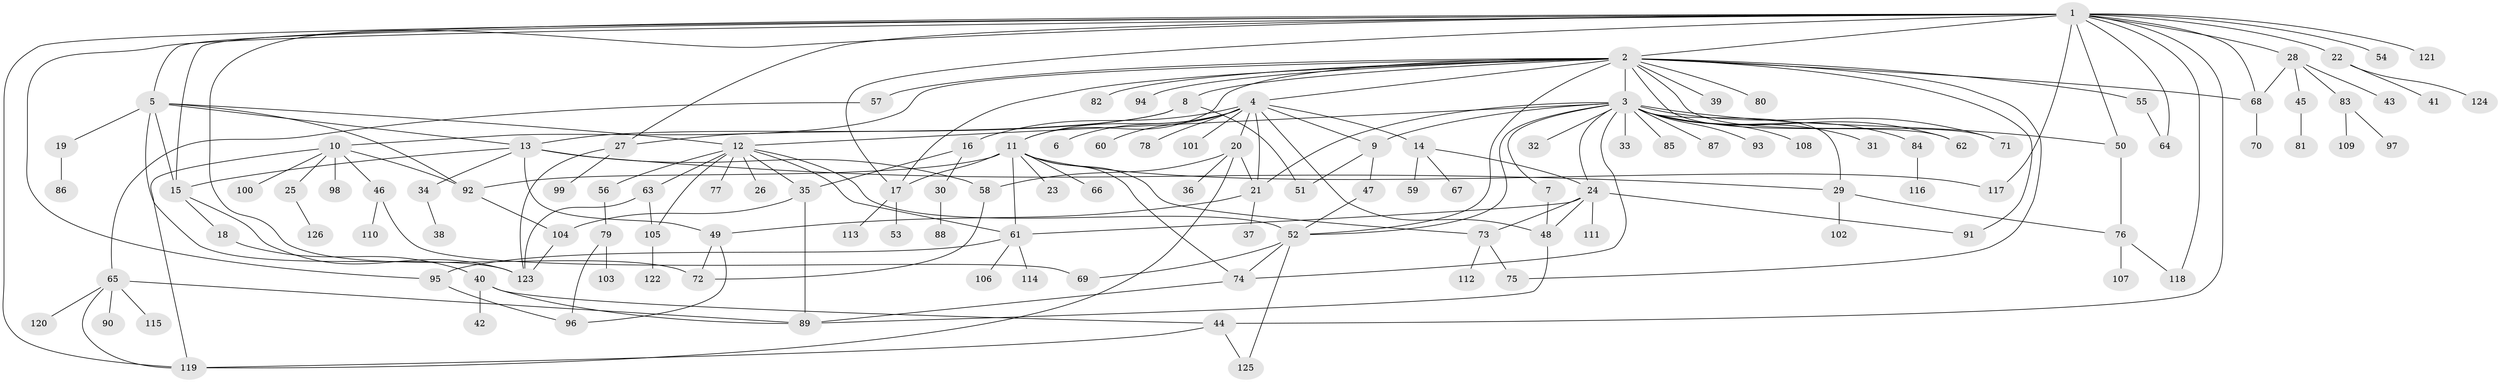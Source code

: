 // coarse degree distribution, {13: 0.013333333333333334, 1: 0.68, 5: 0.04, 2: 0.13333333333333333, 6: 0.013333333333333334, 4: 0.02666666666666667, 18: 0.013333333333333334, 34: 0.013333333333333334, 3: 0.04, 8: 0.013333333333333334, 12: 0.013333333333333334}
// Generated by graph-tools (version 1.1) at 2025/50/03/04/25 21:50:45]
// undirected, 126 vertices, 187 edges
graph export_dot {
graph [start="1"]
  node [color=gray90,style=filled];
  1;
  2;
  3;
  4;
  5;
  6;
  7;
  8;
  9;
  10;
  11;
  12;
  13;
  14;
  15;
  16;
  17;
  18;
  19;
  20;
  21;
  22;
  23;
  24;
  25;
  26;
  27;
  28;
  29;
  30;
  31;
  32;
  33;
  34;
  35;
  36;
  37;
  38;
  39;
  40;
  41;
  42;
  43;
  44;
  45;
  46;
  47;
  48;
  49;
  50;
  51;
  52;
  53;
  54;
  55;
  56;
  57;
  58;
  59;
  60;
  61;
  62;
  63;
  64;
  65;
  66;
  67;
  68;
  69;
  70;
  71;
  72;
  73;
  74;
  75;
  76;
  77;
  78;
  79;
  80;
  81;
  82;
  83;
  84;
  85;
  86;
  87;
  88;
  89;
  90;
  91;
  92;
  93;
  94;
  95;
  96;
  97;
  98;
  99;
  100;
  101;
  102;
  103;
  104;
  105;
  106;
  107;
  108;
  109;
  110;
  111;
  112;
  113;
  114;
  115;
  116;
  117;
  118;
  119;
  120;
  121;
  122;
  123;
  124;
  125;
  126;
  1 -- 2;
  1 -- 5;
  1 -- 15;
  1 -- 17;
  1 -- 22;
  1 -- 27;
  1 -- 28;
  1 -- 44;
  1 -- 50;
  1 -- 54;
  1 -- 64;
  1 -- 68;
  1 -- 72;
  1 -- 95;
  1 -- 117;
  1 -- 118;
  1 -- 119;
  1 -- 121;
  2 -- 3;
  2 -- 4;
  2 -- 8;
  2 -- 10;
  2 -- 11;
  2 -- 17;
  2 -- 39;
  2 -- 52;
  2 -- 55;
  2 -- 57;
  2 -- 62;
  2 -- 68;
  2 -- 71;
  2 -- 75;
  2 -- 80;
  2 -- 82;
  2 -- 91;
  2 -- 94;
  3 -- 7;
  3 -- 9;
  3 -- 12;
  3 -- 21;
  3 -- 24;
  3 -- 29;
  3 -- 31;
  3 -- 32;
  3 -- 33;
  3 -- 50;
  3 -- 52;
  3 -- 62;
  3 -- 71;
  3 -- 74;
  3 -- 84;
  3 -- 85;
  3 -- 87;
  3 -- 93;
  3 -- 108;
  4 -- 6;
  4 -- 9;
  4 -- 11;
  4 -- 14;
  4 -- 16;
  4 -- 20;
  4 -- 21;
  4 -- 48;
  4 -- 60;
  4 -- 78;
  4 -- 101;
  5 -- 12;
  5 -- 13;
  5 -- 15;
  5 -- 19;
  5 -- 92;
  5 -- 123;
  7 -- 48;
  8 -- 13;
  8 -- 27;
  8 -- 51;
  9 -- 47;
  9 -- 51;
  10 -- 25;
  10 -- 46;
  10 -- 92;
  10 -- 98;
  10 -- 100;
  10 -- 119;
  11 -- 17;
  11 -- 23;
  11 -- 61;
  11 -- 66;
  11 -- 73;
  11 -- 74;
  11 -- 92;
  11 -- 117;
  12 -- 26;
  12 -- 35;
  12 -- 52;
  12 -- 56;
  12 -- 61;
  12 -- 63;
  12 -- 77;
  12 -- 105;
  13 -- 15;
  13 -- 29;
  13 -- 34;
  13 -- 49;
  13 -- 58;
  14 -- 24;
  14 -- 59;
  14 -- 67;
  15 -- 18;
  15 -- 123;
  16 -- 30;
  16 -- 35;
  17 -- 53;
  17 -- 113;
  18 -- 40;
  19 -- 86;
  20 -- 21;
  20 -- 36;
  20 -- 58;
  20 -- 119;
  21 -- 37;
  21 -- 49;
  22 -- 41;
  22 -- 124;
  24 -- 48;
  24 -- 61;
  24 -- 73;
  24 -- 91;
  24 -- 111;
  25 -- 126;
  27 -- 99;
  27 -- 123;
  28 -- 43;
  28 -- 45;
  28 -- 68;
  28 -- 83;
  29 -- 76;
  29 -- 102;
  30 -- 88;
  34 -- 38;
  35 -- 89;
  35 -- 104;
  40 -- 42;
  40 -- 44;
  40 -- 89;
  44 -- 119;
  44 -- 125;
  45 -- 81;
  46 -- 69;
  46 -- 110;
  47 -- 52;
  48 -- 89;
  49 -- 72;
  49 -- 96;
  50 -- 76;
  52 -- 69;
  52 -- 74;
  52 -- 125;
  55 -- 64;
  56 -- 79;
  57 -- 65;
  58 -- 72;
  61 -- 95;
  61 -- 106;
  61 -- 114;
  63 -- 105;
  63 -- 123;
  65 -- 89;
  65 -- 90;
  65 -- 115;
  65 -- 119;
  65 -- 120;
  68 -- 70;
  73 -- 75;
  73 -- 112;
  74 -- 89;
  76 -- 107;
  76 -- 118;
  79 -- 96;
  79 -- 103;
  83 -- 97;
  83 -- 109;
  84 -- 116;
  92 -- 104;
  95 -- 96;
  104 -- 123;
  105 -- 122;
}
